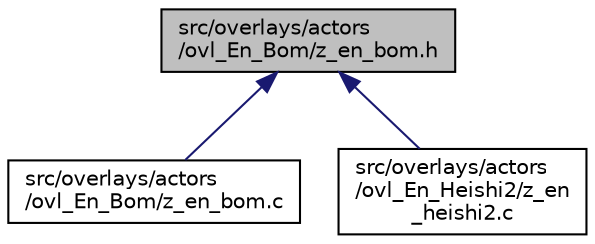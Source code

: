 digraph "src/overlays/actors/ovl_En_Bom/z_en_bom.h"
{
 // LATEX_PDF_SIZE
  edge [fontname="Helvetica",fontsize="10",labelfontname="Helvetica",labelfontsize="10"];
  node [fontname="Helvetica",fontsize="10",shape=record];
  Node1 [label="src/overlays/actors\l/ovl_En_Bom/z_en_bom.h",height=0.2,width=0.4,color="black", fillcolor="grey75", style="filled", fontcolor="black",tooltip=" "];
  Node1 -> Node2 [dir="back",color="midnightblue",fontsize="10",style="solid",fontname="Helvetica"];
  Node2 [label="src/overlays/actors\l/ovl_En_Bom/z_en_bom.c",height=0.2,width=0.4,color="black", fillcolor="white", style="filled",URL="$d1/d99/z__en__bom_8c.html",tooltip=" "];
  Node1 -> Node3 [dir="back",color="midnightblue",fontsize="10",style="solid",fontname="Helvetica"];
  Node3 [label="src/overlays/actors\l/ovl_En_Heishi2/z_en\l_heishi2.c",height=0.2,width=0.4,color="black", fillcolor="white", style="filled",URL="$dd/d9b/z__en__heishi2_8c.html",tooltip=" "];
}
